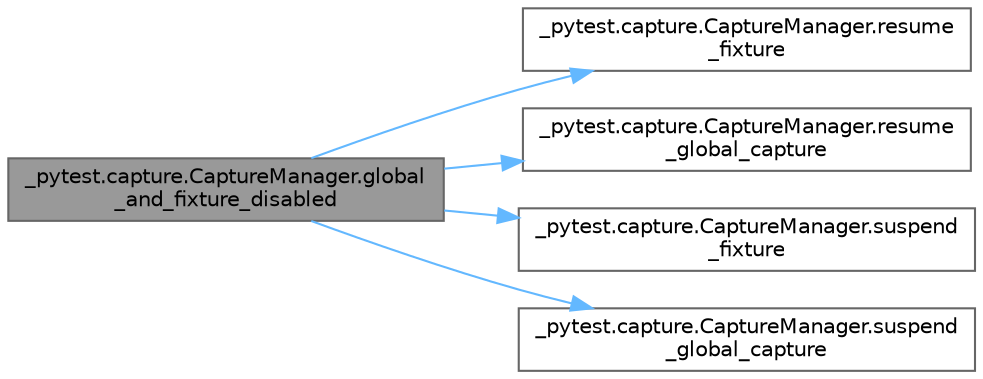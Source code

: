 digraph "_pytest.capture.CaptureManager.global_and_fixture_disabled"
{
 // LATEX_PDF_SIZE
  bgcolor="transparent";
  edge [fontname=Helvetica,fontsize=10,labelfontname=Helvetica,labelfontsize=10];
  node [fontname=Helvetica,fontsize=10,shape=box,height=0.2,width=0.4];
  rankdir="LR";
  Node1 [id="Node000001",label="_pytest.capture.CaptureManager.global\l_and_fixture_disabled",height=0.2,width=0.4,color="gray40", fillcolor="grey60", style="filled", fontcolor="black",tooltip=" "];
  Node1 -> Node2 [id="edge1_Node000001_Node000002",color="steelblue1",style="solid",tooltip=" "];
  Node2 [id="Node000002",label="_pytest.capture.CaptureManager.resume\l_fixture",height=0.2,width=0.4,color="grey40", fillcolor="white", style="filled",URL="$class__pytest_1_1capture_1_1_capture_manager.html#ad2657e3b2a210afeee7c93502e9f204a",tooltip=" "];
  Node1 -> Node3 [id="edge2_Node000001_Node000003",color="steelblue1",style="solid",tooltip=" "];
  Node3 [id="Node000003",label="_pytest.capture.CaptureManager.resume\l_global_capture",height=0.2,width=0.4,color="grey40", fillcolor="white", style="filled",URL="$class__pytest_1_1capture_1_1_capture_manager.html#aef1157c979dbbda42b01870a981a8bf1",tooltip=" "];
  Node1 -> Node4 [id="edge3_Node000001_Node000004",color="steelblue1",style="solid",tooltip=" "];
  Node4 [id="Node000004",label="_pytest.capture.CaptureManager.suspend\l_fixture",height=0.2,width=0.4,color="grey40", fillcolor="white", style="filled",URL="$class__pytest_1_1capture_1_1_capture_manager.html#a3b75ea3582170a130bec36f7feb080fa",tooltip=" "];
  Node1 -> Node5 [id="edge4_Node000001_Node000005",color="steelblue1",style="solid",tooltip=" "];
  Node5 [id="Node000005",label="_pytest.capture.CaptureManager.suspend\l_global_capture",height=0.2,width=0.4,color="grey40", fillcolor="white", style="filled",URL="$class__pytest_1_1capture_1_1_capture_manager.html#abc02c084ac3a9874d4ab644cb8cc24bd",tooltip=" "];
}
